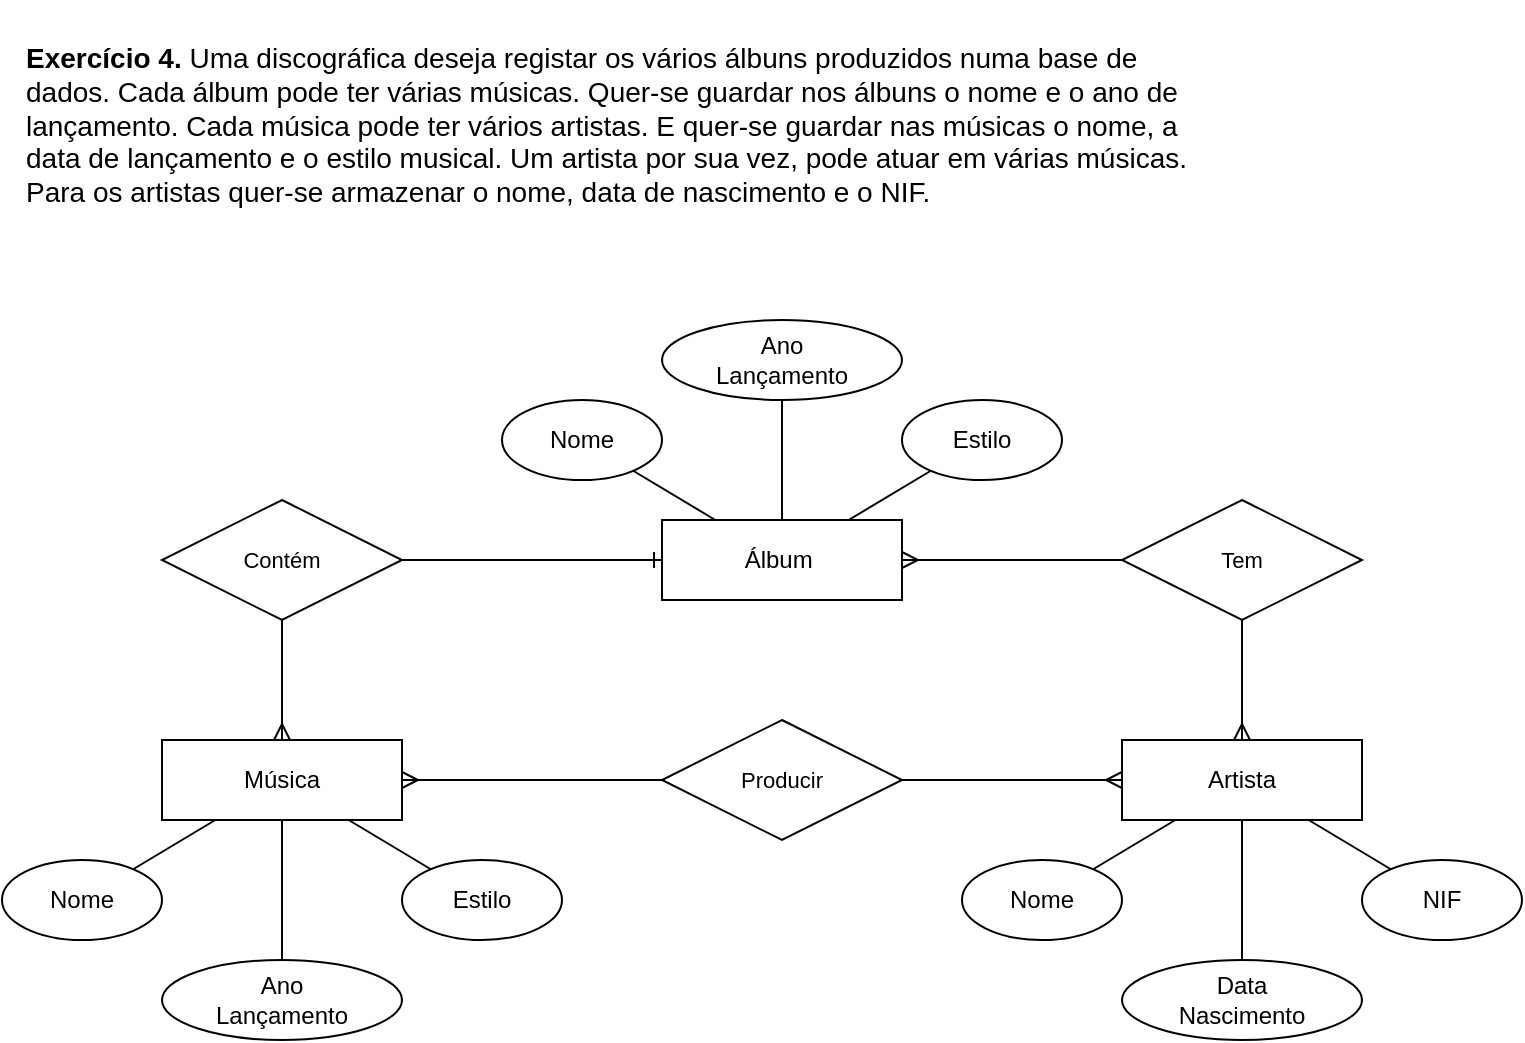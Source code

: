 <mxfile version="25.0.3">
  <diagram name="Página-1" id="Fe35ihLNycX_VQl5yag2">
    <mxGraphModel dx="2037" dy="1119" grid="1" gridSize="10" guides="1" tooltips="1" connect="1" arrows="1" fold="1" page="1" pageScale="1" pageWidth="827" pageHeight="1169" math="0" shadow="0">
      <root>
        <mxCell id="0" />
        <mxCell id="1" parent="0" />
        <mxCell id="NwMDnGha9xEeuAbCb21C-125" value="&lt;span data-teams=&quot;true&quot;&gt;&lt;span style=&quot;font-family: -apple-system, BlinkMacSystemFont, &amp;quot;Segoe UI&amp;quot;, system-ui, &amp;quot;Apple Color Emoji&amp;quot;, &amp;quot;Segoe UI Emoji&amp;quot;, &amp;quot;Segoe UI Web&amp;quot;, sans-serif; white-space-collapse: preserve;&quot;&gt;&lt;p&gt;&lt;strong style=&quot;font-family: Helvetica; white-space-collapse: collapse;&quot;&gt;Exercício 4.&lt;/strong&gt;&lt;span style=&quot;font-family: Helvetica; white-space-collapse: collapse;&quot;&gt; Uma discográfica deseja registar os vários álbuns produzidos numa base de dados. Cada álbum pode ter várias músicas. Quer-se guardar nos álbuns o nome e o ano de lançamento. Cada música pode ter vários artistas. E quer-se guardar nas músicas o nome, a data de lançamento e o estilo musical. Um artista por sua vez, pode atuar em várias músicas. Para os artistas quer-se armazenar o nome, data de nascimento e o NIF.&lt;/span&gt;&amp;nbsp;&lt;/p&gt;&lt;/span&gt;&lt;/span&gt;" style="text;strokeColor=none;fillColor=none;spacingLeft=4;spacingRight=4;overflow=hidden;rotatable=0;points=[[0,0.5],[1,0.5]];portConstraint=eastwest;fontSize=14;whiteSpace=wrap;html=1;fontFamily=Helvetica;fontColor=default;labelBackgroundColor=default;" parent="1" vertex="1">
          <mxGeometry x="40" width="600" height="120" as="geometry" />
        </mxCell>
        <mxCell id="jHHYnB5XeiIA4RbSCAga-26" style="edgeStyle=orthogonalEdgeStyle;shape=connector;rounded=0;orthogonalLoop=1;jettySize=auto;html=1;strokeColor=default;align=center;verticalAlign=middle;fontFamily=Helvetica;fontSize=11;fontColor=default;labelBackgroundColor=default;endArrow=none;endFill=0;startArrow=ERone;startFill=0;" parent="1" source="jHHYnB5XeiIA4RbSCAga-1" target="jHHYnB5XeiIA4RbSCAga-24" edge="1">
          <mxGeometry relative="1" as="geometry" />
        </mxCell>
        <mxCell id="jHHYnB5XeiIA4RbSCAga-28" style="edgeStyle=orthogonalEdgeStyle;shape=connector;rounded=0;orthogonalLoop=1;jettySize=auto;html=1;strokeColor=default;align=center;verticalAlign=middle;fontFamily=Helvetica;fontSize=11;fontColor=default;labelBackgroundColor=default;endArrow=none;endFill=0;startArrow=ERmany;startFill=0;" parent="1" source="jHHYnB5XeiIA4RbSCAga-1" target="jHHYnB5XeiIA4RbSCAga-25" edge="1">
          <mxGeometry relative="1" as="geometry" />
        </mxCell>
        <mxCell id="jHHYnB5XeiIA4RbSCAga-1" value="Álbum&amp;nbsp;" style="whiteSpace=wrap;html=1;align=center;" parent="1" vertex="1">
          <mxGeometry x="364" y="260" width="120" height="40" as="geometry" />
        </mxCell>
        <mxCell id="jHHYnB5XeiIA4RbSCAga-31" style="edgeStyle=orthogonalEdgeStyle;shape=connector;rounded=0;orthogonalLoop=1;jettySize=auto;html=1;strokeColor=default;align=center;verticalAlign=middle;fontFamily=Helvetica;fontSize=11;fontColor=default;labelBackgroundColor=default;endArrow=none;endFill=0;startArrow=ERmany;startFill=0;" parent="1" source="jHHYnB5XeiIA4RbSCAga-2" target="jHHYnB5XeiIA4RbSCAga-30" edge="1">
          <mxGeometry relative="1" as="geometry" />
        </mxCell>
        <mxCell id="jHHYnB5XeiIA4RbSCAga-2" value="Música" style="whiteSpace=wrap;html=1;align=center;" parent="1" vertex="1">
          <mxGeometry x="114" y="370" width="120" height="40" as="geometry" />
        </mxCell>
        <mxCell id="jHHYnB5XeiIA4RbSCAga-3" value="Artista" style="whiteSpace=wrap;html=1;align=center;" parent="1" vertex="1">
          <mxGeometry x="594" y="370" width="120" height="40" as="geometry" />
        </mxCell>
        <mxCell id="jHHYnB5XeiIA4RbSCAga-13" style="rounded=0;orthogonalLoop=1;jettySize=auto;html=1;strokeColor=default;endArrow=none;endFill=0;" parent="1" source="jHHYnB5XeiIA4RbSCAga-4" target="jHHYnB5XeiIA4RbSCAga-1" edge="1">
          <mxGeometry relative="1" as="geometry" />
        </mxCell>
        <mxCell id="jHHYnB5XeiIA4RbSCAga-4" value="Nome" style="ellipse;whiteSpace=wrap;html=1;align=center;" parent="1" vertex="1">
          <mxGeometry x="284" y="200" width="80" height="40" as="geometry" />
        </mxCell>
        <mxCell id="jHHYnB5XeiIA4RbSCAga-14" style="rounded=0;orthogonalLoop=1;jettySize=auto;html=1;strokeColor=default;endArrow=none;endFill=0;" parent="1" source="jHHYnB5XeiIA4RbSCAga-5" target="jHHYnB5XeiIA4RbSCAga-1" edge="1">
          <mxGeometry relative="1" as="geometry" />
        </mxCell>
        <mxCell id="jHHYnB5XeiIA4RbSCAga-5" value="Ano&lt;div&gt;Lançamento&lt;/div&gt;" style="ellipse;whiteSpace=wrap;html=1;align=center;" parent="1" vertex="1">
          <mxGeometry x="364" y="160" width="120" height="40" as="geometry" />
        </mxCell>
        <mxCell id="jHHYnB5XeiIA4RbSCAga-15" style="rounded=0;orthogonalLoop=1;jettySize=auto;html=1;strokeColor=default;endArrow=none;endFill=0;" parent="1" source="jHHYnB5XeiIA4RbSCAga-6" target="jHHYnB5XeiIA4RbSCAga-1" edge="1">
          <mxGeometry relative="1" as="geometry" />
        </mxCell>
        <mxCell id="jHHYnB5XeiIA4RbSCAga-6" value="Estilo" style="ellipse;whiteSpace=wrap;html=1;align=center;" parent="1" vertex="1">
          <mxGeometry x="484" y="200" width="80" height="40" as="geometry" />
        </mxCell>
        <mxCell id="jHHYnB5XeiIA4RbSCAga-16" style="edgeStyle=none;shape=connector;rounded=0;orthogonalLoop=1;jettySize=auto;html=1;strokeColor=default;align=center;verticalAlign=middle;fontFamily=Helvetica;fontSize=11;fontColor=default;labelBackgroundColor=default;endArrow=none;endFill=0;" parent="1" source="jHHYnB5XeiIA4RbSCAga-7" target="jHHYnB5XeiIA4RbSCAga-2" edge="1">
          <mxGeometry relative="1" as="geometry" />
        </mxCell>
        <mxCell id="jHHYnB5XeiIA4RbSCAga-7" value="Nome" style="ellipse;whiteSpace=wrap;html=1;align=center;" parent="1" vertex="1">
          <mxGeometry x="34" y="430" width="80" height="40" as="geometry" />
        </mxCell>
        <mxCell id="jHHYnB5XeiIA4RbSCAga-17" style="edgeStyle=none;shape=connector;rounded=0;orthogonalLoop=1;jettySize=auto;html=1;strokeColor=default;align=center;verticalAlign=middle;fontFamily=Helvetica;fontSize=11;fontColor=default;labelBackgroundColor=default;endArrow=none;endFill=0;" parent="1" source="jHHYnB5XeiIA4RbSCAga-8" target="jHHYnB5XeiIA4RbSCAga-2" edge="1">
          <mxGeometry relative="1" as="geometry" />
        </mxCell>
        <mxCell id="jHHYnB5XeiIA4RbSCAga-8" value="Ano&lt;div&gt;Lançamento&lt;/div&gt;" style="ellipse;whiteSpace=wrap;html=1;align=center;" parent="1" vertex="1">
          <mxGeometry x="114" y="480" width="120" height="40" as="geometry" />
        </mxCell>
        <mxCell id="jHHYnB5XeiIA4RbSCAga-18" style="edgeStyle=none;shape=connector;rounded=0;orthogonalLoop=1;jettySize=auto;html=1;strokeColor=default;align=center;verticalAlign=middle;fontFamily=Helvetica;fontSize=11;fontColor=default;labelBackgroundColor=default;endArrow=none;endFill=0;" parent="1" source="jHHYnB5XeiIA4RbSCAga-9" target="jHHYnB5XeiIA4RbSCAga-2" edge="1">
          <mxGeometry relative="1" as="geometry" />
        </mxCell>
        <mxCell id="jHHYnB5XeiIA4RbSCAga-9" value="Estilo" style="ellipse;whiteSpace=wrap;html=1;align=center;" parent="1" vertex="1">
          <mxGeometry x="234" y="430" width="80" height="40" as="geometry" />
        </mxCell>
        <mxCell id="jHHYnB5XeiIA4RbSCAga-19" style="edgeStyle=none;shape=connector;rounded=0;orthogonalLoop=1;jettySize=auto;html=1;strokeColor=default;align=center;verticalAlign=middle;fontFamily=Helvetica;fontSize=11;fontColor=default;labelBackgroundColor=default;endArrow=none;endFill=0;" parent="1" source="jHHYnB5XeiIA4RbSCAga-10" target="jHHYnB5XeiIA4RbSCAga-3" edge="1">
          <mxGeometry relative="1" as="geometry" />
        </mxCell>
        <mxCell id="jHHYnB5XeiIA4RbSCAga-10" value="Nome" style="ellipse;whiteSpace=wrap;html=1;align=center;" parent="1" vertex="1">
          <mxGeometry x="514" y="430" width="80" height="40" as="geometry" />
        </mxCell>
        <mxCell id="jHHYnB5XeiIA4RbSCAga-21" style="edgeStyle=none;shape=connector;rounded=0;orthogonalLoop=1;jettySize=auto;html=1;strokeColor=default;align=center;verticalAlign=middle;fontFamily=Helvetica;fontSize=11;fontColor=default;labelBackgroundColor=default;endArrow=none;endFill=0;" parent="1" source="jHHYnB5XeiIA4RbSCAga-11" target="jHHYnB5XeiIA4RbSCAga-3" edge="1">
          <mxGeometry relative="1" as="geometry" />
        </mxCell>
        <mxCell id="jHHYnB5XeiIA4RbSCAga-11" value="NIF" style="ellipse;whiteSpace=wrap;html=1;align=center;" parent="1" vertex="1">
          <mxGeometry x="714" y="430" width="80" height="40" as="geometry" />
        </mxCell>
        <mxCell id="jHHYnB5XeiIA4RbSCAga-20" style="edgeStyle=none;shape=connector;rounded=0;orthogonalLoop=1;jettySize=auto;html=1;strokeColor=default;align=center;verticalAlign=middle;fontFamily=Helvetica;fontSize=11;fontColor=default;labelBackgroundColor=default;endArrow=none;endFill=0;" parent="1" source="jHHYnB5XeiIA4RbSCAga-12" target="jHHYnB5XeiIA4RbSCAga-3" edge="1">
          <mxGeometry relative="1" as="geometry" />
        </mxCell>
        <mxCell id="jHHYnB5XeiIA4RbSCAga-12" value="Data&lt;div&gt;Nascimento&lt;/div&gt;" style="ellipse;whiteSpace=wrap;html=1;align=center;" parent="1" vertex="1">
          <mxGeometry x="594" y="480" width="120" height="40" as="geometry" />
        </mxCell>
        <mxCell id="jHHYnB5XeiIA4RbSCAga-27" style="edgeStyle=orthogonalEdgeStyle;shape=connector;rounded=0;orthogonalLoop=1;jettySize=auto;html=1;strokeColor=default;align=center;verticalAlign=middle;fontFamily=Helvetica;fontSize=11;fontColor=default;labelBackgroundColor=default;endArrow=ERmany;endFill=0;" parent="1" source="jHHYnB5XeiIA4RbSCAga-24" target="jHHYnB5XeiIA4RbSCAga-2" edge="1">
          <mxGeometry relative="1" as="geometry" />
        </mxCell>
        <mxCell id="jHHYnB5XeiIA4RbSCAga-24" value="Contém" style="shape=rhombus;perimeter=rhombusPerimeter;whiteSpace=wrap;html=1;align=center;fontFamily=Helvetica;fontSize=11;fontColor=default;labelBackgroundColor=default;" parent="1" vertex="1">
          <mxGeometry x="114" y="250" width="120" height="60" as="geometry" />
        </mxCell>
        <mxCell id="jHHYnB5XeiIA4RbSCAga-29" style="edgeStyle=orthogonalEdgeStyle;shape=connector;rounded=0;orthogonalLoop=1;jettySize=auto;html=1;strokeColor=default;align=center;verticalAlign=middle;fontFamily=Helvetica;fontSize=11;fontColor=default;labelBackgroundColor=default;endArrow=ERmany;endFill=0;" parent="1" source="jHHYnB5XeiIA4RbSCAga-25" target="jHHYnB5XeiIA4RbSCAga-3" edge="1">
          <mxGeometry relative="1" as="geometry" />
        </mxCell>
        <mxCell id="jHHYnB5XeiIA4RbSCAga-25" value="Tem" style="shape=rhombus;perimeter=rhombusPerimeter;whiteSpace=wrap;html=1;align=center;fontFamily=Helvetica;fontSize=11;fontColor=default;labelBackgroundColor=default;" parent="1" vertex="1">
          <mxGeometry x="594" y="250" width="120" height="60" as="geometry" />
        </mxCell>
        <mxCell id="jHHYnB5XeiIA4RbSCAga-32" style="edgeStyle=orthogonalEdgeStyle;shape=connector;rounded=0;orthogonalLoop=1;jettySize=auto;html=1;strokeColor=default;align=center;verticalAlign=middle;fontFamily=Helvetica;fontSize=11;fontColor=default;labelBackgroundColor=default;endArrow=ERmany;endFill=0;" parent="1" source="jHHYnB5XeiIA4RbSCAga-30" target="jHHYnB5XeiIA4RbSCAga-3" edge="1">
          <mxGeometry relative="1" as="geometry" />
        </mxCell>
        <mxCell id="jHHYnB5XeiIA4RbSCAga-30" value="Producir" style="shape=rhombus;perimeter=rhombusPerimeter;whiteSpace=wrap;html=1;align=center;fontFamily=Helvetica;fontSize=11;fontColor=default;labelBackgroundColor=default;" parent="1" vertex="1">
          <mxGeometry x="364" y="360" width="120" height="60" as="geometry" />
        </mxCell>
      </root>
    </mxGraphModel>
  </diagram>
</mxfile>
